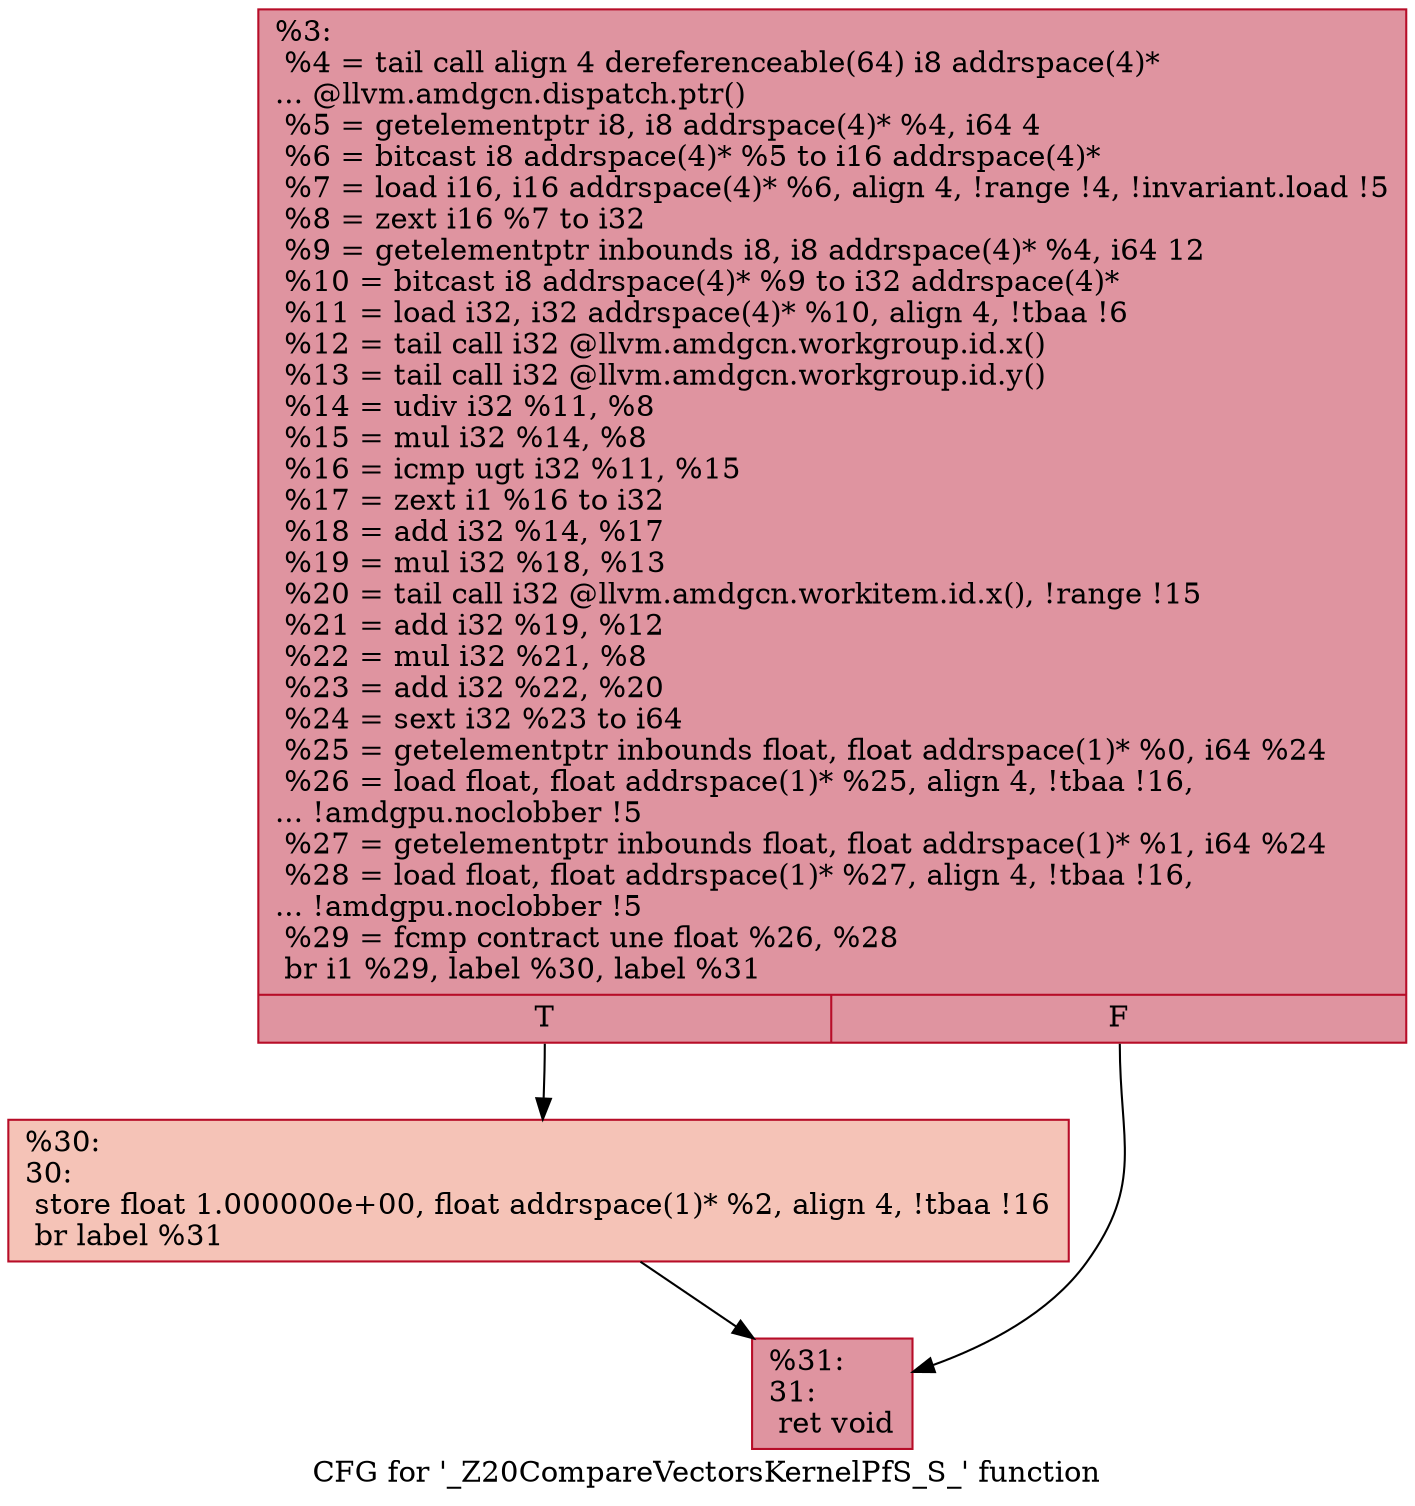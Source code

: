 digraph "CFG for '_Z20CompareVectorsKernelPfS_S_' function" {
	label="CFG for '_Z20CompareVectorsKernelPfS_S_' function";

	Node0x49944a0 [shape=record,color="#b70d28ff", style=filled, fillcolor="#b70d2870",label="{%3:\l  %4 = tail call align 4 dereferenceable(64) i8 addrspace(4)*\l... @llvm.amdgcn.dispatch.ptr()\l  %5 = getelementptr i8, i8 addrspace(4)* %4, i64 4\l  %6 = bitcast i8 addrspace(4)* %5 to i16 addrspace(4)*\l  %7 = load i16, i16 addrspace(4)* %6, align 4, !range !4, !invariant.load !5\l  %8 = zext i16 %7 to i32\l  %9 = getelementptr inbounds i8, i8 addrspace(4)* %4, i64 12\l  %10 = bitcast i8 addrspace(4)* %9 to i32 addrspace(4)*\l  %11 = load i32, i32 addrspace(4)* %10, align 4, !tbaa !6\l  %12 = tail call i32 @llvm.amdgcn.workgroup.id.x()\l  %13 = tail call i32 @llvm.amdgcn.workgroup.id.y()\l  %14 = udiv i32 %11, %8\l  %15 = mul i32 %14, %8\l  %16 = icmp ugt i32 %11, %15\l  %17 = zext i1 %16 to i32\l  %18 = add i32 %14, %17\l  %19 = mul i32 %18, %13\l  %20 = tail call i32 @llvm.amdgcn.workitem.id.x(), !range !15\l  %21 = add i32 %19, %12\l  %22 = mul i32 %21, %8\l  %23 = add i32 %22, %20\l  %24 = sext i32 %23 to i64\l  %25 = getelementptr inbounds float, float addrspace(1)* %0, i64 %24\l  %26 = load float, float addrspace(1)* %25, align 4, !tbaa !16,\l... !amdgpu.noclobber !5\l  %27 = getelementptr inbounds float, float addrspace(1)* %1, i64 %24\l  %28 = load float, float addrspace(1)* %27, align 4, !tbaa !16,\l... !amdgpu.noclobber !5\l  %29 = fcmp contract une float %26, %28\l  br i1 %29, label %30, label %31\l|{<s0>T|<s1>F}}"];
	Node0x49944a0:s0 -> Node0x4997dc0;
	Node0x49944a0:s1 -> Node0x4997e50;
	Node0x4997dc0 [shape=record,color="#b70d28ff", style=filled, fillcolor="#e8765c70",label="{%30:\l30:                                               \l  store float 1.000000e+00, float addrspace(1)* %2, align 4, !tbaa !16\l  br label %31\l}"];
	Node0x4997dc0 -> Node0x4997e50;
	Node0x4997e50 [shape=record,color="#b70d28ff", style=filled, fillcolor="#b70d2870",label="{%31:\l31:                                               \l  ret void\l}"];
}
